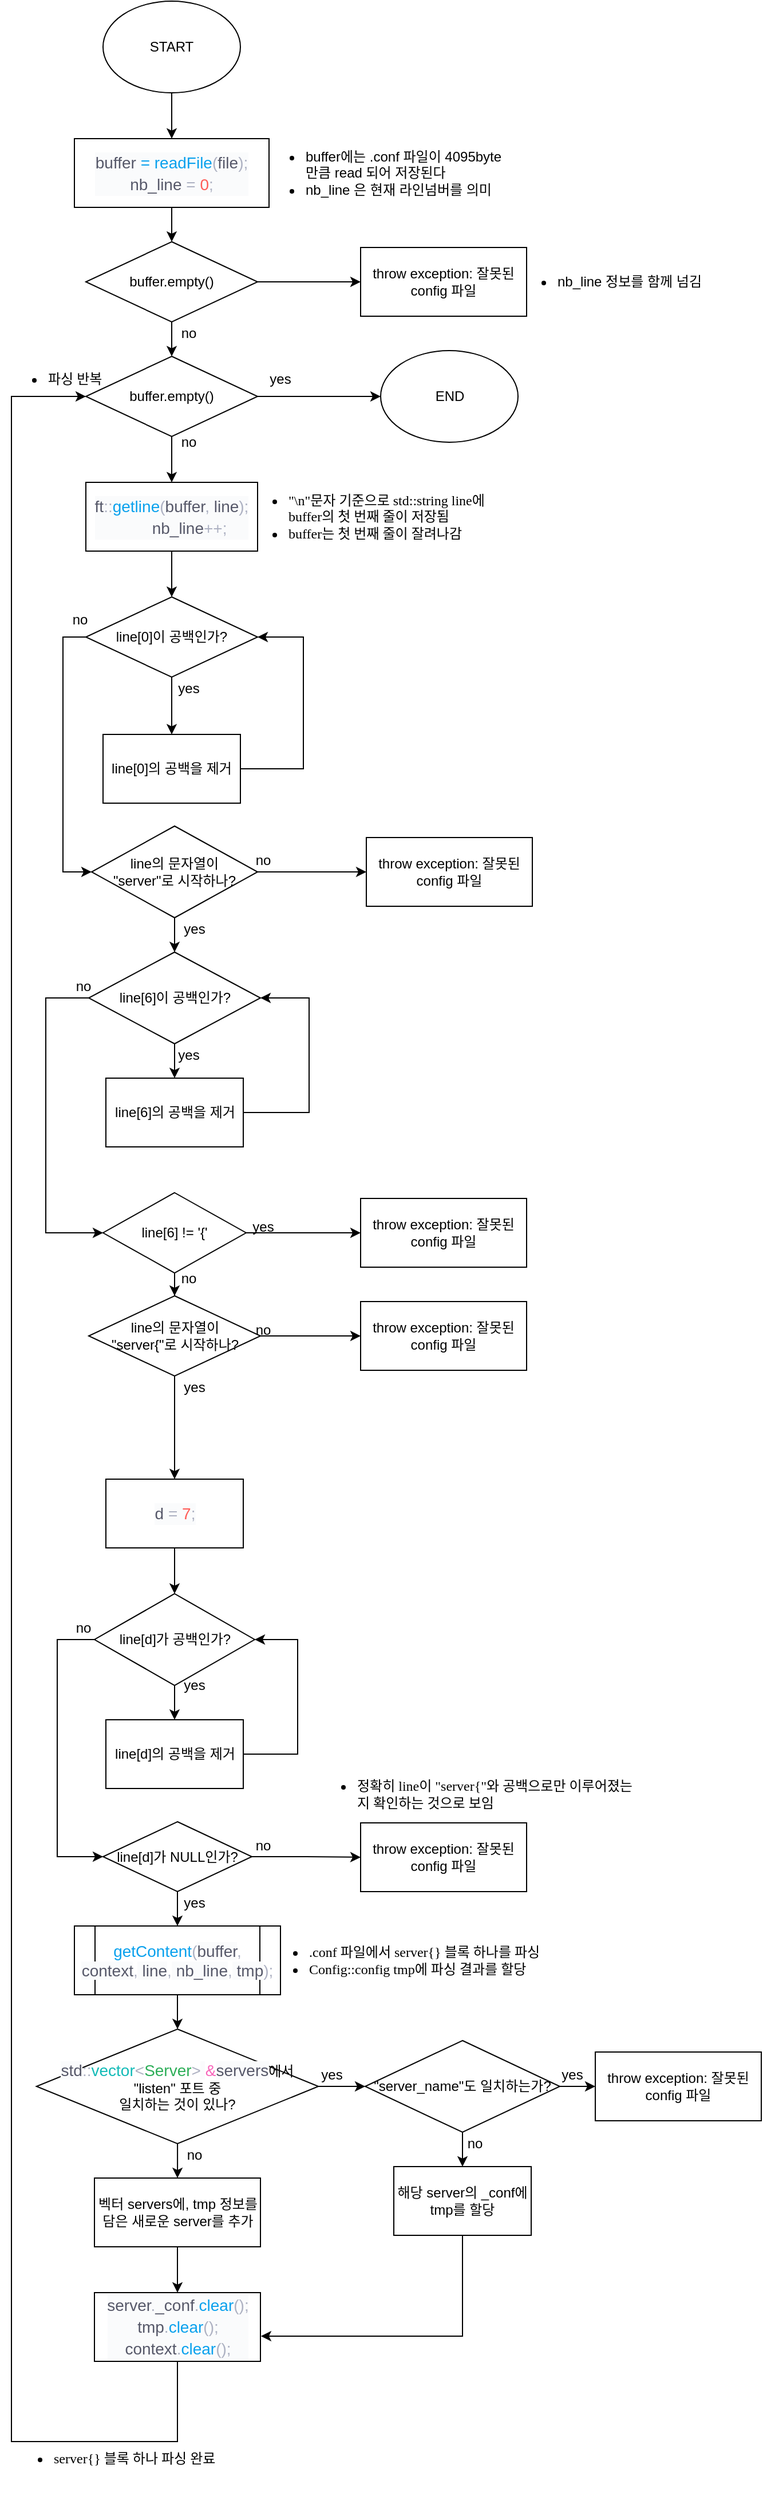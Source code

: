<mxfile version="14.5.7" type="github">
  <diagram id="P94FQoILM087UZ30ZA-V" name="Page-1">
    <mxGraphModel dx="945" dy="774" grid="1" gridSize="10" guides="1" tooltips="1" connect="1" arrows="1" fold="1" page="1" pageScale="1" pageWidth="827" pageHeight="1169" math="0" shadow="0">
      <root>
        <mxCell id="0" />
        <mxCell id="1" parent="0" />
        <mxCell id="13hCxG7cCII5tz9myrVL-3" value="" style="edgeStyle=orthogonalEdgeStyle;rounded=0;orthogonalLoop=1;jettySize=auto;html=1;" parent="1" source="13hCxG7cCII5tz9myrVL-1" target="13hCxG7cCII5tz9myrVL-2" edge="1">
          <mxGeometry relative="1" as="geometry" />
        </mxCell>
        <mxCell id="13hCxG7cCII5tz9myrVL-1" value="START" style="ellipse;whiteSpace=wrap;html=1;" parent="1" vertex="1">
          <mxGeometry x="95" y="10" width="120" height="80" as="geometry" />
        </mxCell>
        <mxCell id="13hCxG7cCII5tz9myrVL-8" value="" style="edgeStyle=orthogonalEdgeStyle;rounded=0;orthogonalLoop=1;jettySize=auto;html=1;entryX=0.5;entryY=0;entryDx=0;entryDy=0;" parent="1" source="13hCxG7cCII5tz9myrVL-2" target="NsCcuSabks8nJYObxPIR-5" edge="1">
          <mxGeometry relative="1" as="geometry" />
        </mxCell>
        <mxCell id="13hCxG7cCII5tz9myrVL-2" value="&lt;div style=&quot;color: rgb(86 , 88 , 105) ; background-color: rgb(250 , 251 , 252) ; font-size: 14px ; line-height: 19px&quot;&gt;&lt;div&gt;buffer&amp;nbsp;&lt;span style=&quot;color: #09a1ed&quot;&gt;=&lt;/span&gt;&amp;nbsp;&lt;span style=&quot;color: #09a1ed&quot;&gt;readFile&lt;/span&gt;&lt;span style=&quot;color: #adb1c2&quot;&gt;(&lt;/span&gt;file&lt;span style=&quot;color: #adb1c2&quot;&gt;);&lt;/span&gt;&lt;/div&gt;&lt;div&gt;nb_line&amp;nbsp;&lt;span style=&quot;color: #adb1c2&quot;&gt;=&lt;/span&gt;&amp;nbsp;&lt;span style=&quot;color: #ff5c57&quot;&gt;0&lt;/span&gt;&lt;span style=&quot;color: #adb1c2&quot;&gt;;&lt;/span&gt;&lt;/div&gt;&lt;/div&gt;" style="rounded=0;whiteSpace=wrap;html=1;align=center;" parent="1" vertex="1">
          <mxGeometry x="70" y="130" width="170" height="60" as="geometry" />
        </mxCell>
        <mxCell id="13hCxG7cCII5tz9myrVL-4" value="&lt;div&gt;&lt;ul&gt;&lt;li&gt;&lt;span style=&quot;font-family: &amp;#34;helvetica&amp;#34;&quot;&gt;buffer에는 .conf 파일이 4095byte만큼 read 되어 저장된다&lt;/span&gt;&lt;/li&gt;&lt;li&gt;&lt;span style=&quot;font-family: &amp;#34;helvetica&amp;#34;&quot;&gt;nb_line 은 현재 라인넘버를 의미&lt;/span&gt;&lt;/li&gt;&lt;/ul&gt;&lt;/div&gt;" style="text;html=1;strokeColor=none;fillColor=none;align=left;verticalAlign=middle;whiteSpace=wrap;rounded=0;" parent="1" vertex="1">
          <mxGeometry x="230" y="125" width="220" height="70" as="geometry" />
        </mxCell>
        <mxCell id="13hCxG7cCII5tz9myrVL-10" value="" style="edgeStyle=orthogonalEdgeStyle;rounded=0;orthogonalLoop=1;jettySize=auto;html=1;entryX=0;entryY=0.5;entryDx=0;entryDy=0;" parent="1" source="13hCxG7cCII5tz9myrVL-7" target="NsCcuSabks8nJYObxPIR-3" edge="1">
          <mxGeometry relative="1" as="geometry">
            <mxPoint x="330" y="355" as="targetPoint" />
          </mxGeometry>
        </mxCell>
        <mxCell id="13hCxG7cCII5tz9myrVL-25" value="" style="edgeStyle=orthogonalEdgeStyle;rounded=0;orthogonalLoop=1;jettySize=auto;html=1;" parent="1" source="13hCxG7cCII5tz9myrVL-7" target="13hCxG7cCII5tz9myrVL-23" edge="1">
          <mxGeometry relative="1" as="geometry" />
        </mxCell>
        <mxCell id="13hCxG7cCII5tz9myrVL-7" value="buffer.empty()" style="rhombus;whiteSpace=wrap;html=1;rounded=0;align=center;" parent="1" vertex="1">
          <mxGeometry x="80" y="320" width="150" height="70" as="geometry" />
        </mxCell>
        <mxCell id="13hCxG7cCII5tz9myrVL-28" value="" style="edgeStyle=orthogonalEdgeStyle;rounded=0;orthogonalLoop=1;jettySize=auto;html=1;" parent="1" source="13hCxG7cCII5tz9myrVL-23" target="13hCxG7cCII5tz9myrVL-27" edge="1">
          <mxGeometry relative="1" as="geometry" />
        </mxCell>
        <mxCell id="13hCxG7cCII5tz9myrVL-23" value="&lt;div style=&quot;color: rgb(86 , 88 , 105) ; background-color: rgb(250 , 251 , 252) ; font-size: 14px ; line-height: 19px&quot;&gt;&lt;div&gt;ft&lt;span style=&quot;color: #adb1c2&quot;&gt;::&lt;/span&gt;&lt;span style=&quot;color: #09a1ed&quot;&gt;getline&lt;/span&gt;&lt;span style=&quot;color: #adb1c2&quot;&gt;(&lt;/span&gt;buffer&lt;span style=&quot;color: #adb1c2&quot;&gt;,&lt;/span&gt;&amp;nbsp;line&lt;span style=&quot;color: #adb1c2&quot;&gt;);&lt;/span&gt;&lt;/div&gt;&lt;div&gt;&amp;nbsp;&amp;nbsp;&amp;nbsp;&amp;nbsp;&amp;nbsp;&amp;nbsp;&amp;nbsp;&amp;nbsp;nb_line&lt;span style=&quot;color: #adb1c2&quot;&gt;++;&lt;/span&gt;&lt;/div&gt;&lt;/div&gt;" style="rounded=0;whiteSpace=wrap;html=1;" parent="1" vertex="1">
          <mxGeometry x="80" y="430" width="150" height="60" as="geometry" />
        </mxCell>
        <mxCell id="13hCxG7cCII5tz9myrVL-26" value="&lt;ul&gt;&lt;li&gt;&lt;font face=&quot;AppleSDGothicNeoM00, AppleSDGothicNeoM00&quot;&gt;&quot;\n&quot;문자 기준으로 std::string line에 buffer의 첫 번째 줄이 저장됨&lt;/font&gt;&lt;/li&gt;&lt;li&gt;&lt;font face=&quot;AppleSDGothicNeoM00, AppleSDGothicNeoM00&quot;&gt;buffer는 첫 번째 줄이 잘려나감&lt;/font&gt;&lt;/li&gt;&lt;/ul&gt;" style="text;html=1;strokeColor=none;fillColor=none;align=left;verticalAlign=middle;whiteSpace=wrap;rounded=0;" parent="1" vertex="1">
          <mxGeometry x="215" y="425" width="220" height="70" as="geometry" />
        </mxCell>
        <mxCell id="13hCxG7cCII5tz9myrVL-30" value="" style="edgeStyle=orthogonalEdgeStyle;rounded=0;orthogonalLoop=1;jettySize=auto;html=1;" parent="1" source="13hCxG7cCII5tz9myrVL-27" target="13hCxG7cCII5tz9myrVL-29" edge="1">
          <mxGeometry relative="1" as="geometry" />
        </mxCell>
        <mxCell id="13hCxG7cCII5tz9myrVL-32" style="edgeStyle=orthogonalEdgeStyle;rounded=0;orthogonalLoop=1;jettySize=auto;html=1;entryX=0;entryY=0.5;entryDx=0;entryDy=0;" parent="1" source="13hCxG7cCII5tz9myrVL-27" target="13hCxG7cCII5tz9myrVL-41" edge="1">
          <mxGeometry relative="1" as="geometry">
            <mxPoint x="95" y="770" as="targetPoint" />
            <Array as="points">
              <mxPoint x="60" y="565" />
              <mxPoint x="60" y="770" />
            </Array>
          </mxGeometry>
        </mxCell>
        <mxCell id="13hCxG7cCII5tz9myrVL-27" value="line[0]이 공백인가?" style="rhombus;whiteSpace=wrap;html=1;rounded=0;" parent="1" vertex="1">
          <mxGeometry x="80" y="530" width="150" height="70" as="geometry" />
        </mxCell>
        <mxCell id="13hCxG7cCII5tz9myrVL-31" style="edgeStyle=orthogonalEdgeStyle;rounded=0;orthogonalLoop=1;jettySize=auto;html=1;entryX=1;entryY=0.5;entryDx=0;entryDy=0;" parent="1" source="13hCxG7cCII5tz9myrVL-29" target="13hCxG7cCII5tz9myrVL-27" edge="1">
          <mxGeometry relative="1" as="geometry">
            <mxPoint x="385" y="620" as="targetPoint" />
            <Array as="points">
              <mxPoint x="270" y="680" />
              <mxPoint x="270" y="565" />
            </Array>
          </mxGeometry>
        </mxCell>
        <mxCell id="13hCxG7cCII5tz9myrVL-29" value="line[0]의 공백을 제거" style="whiteSpace=wrap;html=1;rounded=0;" parent="1" vertex="1">
          <mxGeometry x="95" y="650" width="120" height="60" as="geometry" />
        </mxCell>
        <mxCell id="13hCxG7cCII5tz9myrVL-35" value="yes" style="text;html=1;strokeColor=none;fillColor=none;align=center;verticalAlign=middle;whiteSpace=wrap;rounded=0;" parent="1" vertex="1">
          <mxGeometry x="150" y="600" width="40" height="20" as="geometry" />
        </mxCell>
        <mxCell id="13hCxG7cCII5tz9myrVL-36" value="yes" style="text;html=1;strokeColor=none;fillColor=none;align=center;verticalAlign=middle;whiteSpace=wrap;rounded=0;" parent="1" vertex="1">
          <mxGeometry x="230" y="330" width="40" height="20" as="geometry" />
        </mxCell>
        <mxCell id="13hCxG7cCII5tz9myrVL-37" value="no" style="text;html=1;strokeColor=none;fillColor=none;align=center;verticalAlign=middle;whiteSpace=wrap;rounded=0;" parent="1" vertex="1">
          <mxGeometry x="150" y="385" width="40" height="20" as="geometry" />
        </mxCell>
        <mxCell id="13hCxG7cCII5tz9myrVL-38" value="no" style="text;html=1;strokeColor=none;fillColor=none;align=center;verticalAlign=middle;whiteSpace=wrap;rounded=0;" parent="1" vertex="1">
          <mxGeometry x="55" y="540" width="40" height="20" as="geometry" />
        </mxCell>
        <mxCell id="13hCxG7cCII5tz9myrVL-50" value="" style="edgeStyle=orthogonalEdgeStyle;rounded=0;orthogonalLoop=1;jettySize=auto;html=1;" parent="1" source="13hCxG7cCII5tz9myrVL-40" target="13hCxG7cCII5tz9myrVL-49" edge="1">
          <mxGeometry relative="1" as="geometry" />
        </mxCell>
        <mxCell id="13hCxG7cCII5tz9myrVL-53" style="edgeStyle=orthogonalEdgeStyle;rounded=0;orthogonalLoop=1;jettySize=auto;html=1;entryX=0;entryY=0.5;entryDx=0;entryDy=0;" parent="1" source="13hCxG7cCII5tz9myrVL-40" target="13hCxG7cCII5tz9myrVL-48" edge="1">
          <mxGeometry relative="1" as="geometry">
            <mxPoint x="157.5" y="1030" as="targetPoint" />
            <Array as="points">
              <mxPoint x="45" y="880" />
              <mxPoint x="45" y="1085" />
            </Array>
          </mxGeometry>
        </mxCell>
        <mxCell id="13hCxG7cCII5tz9myrVL-40" value="line[6]이 공백인가?" style="rhombus;whiteSpace=wrap;html=1;" parent="1" vertex="1">
          <mxGeometry x="82.5" y="840" width="150" height="80" as="geometry" />
        </mxCell>
        <mxCell id="13hCxG7cCII5tz9myrVL-44" value="" style="edgeStyle=orthogonalEdgeStyle;rounded=0;orthogonalLoop=1;jettySize=auto;html=1;" parent="1" source="13hCxG7cCII5tz9myrVL-41" target="13hCxG7cCII5tz9myrVL-43" edge="1">
          <mxGeometry relative="1" as="geometry" />
        </mxCell>
        <mxCell id="13hCxG7cCII5tz9myrVL-47" value="" style="edgeStyle=orthogonalEdgeStyle;rounded=0;orthogonalLoop=1;jettySize=auto;html=1;" parent="1" source="13hCxG7cCII5tz9myrVL-41" target="13hCxG7cCII5tz9myrVL-40" edge="1">
          <mxGeometry relative="1" as="geometry" />
        </mxCell>
        <mxCell id="13hCxG7cCII5tz9myrVL-41" value="line의 문자열이&lt;br&gt;&quot;server&quot;로 시작하나?" style="rhombus;whiteSpace=wrap;html=1;" parent="1" vertex="1">
          <mxGeometry x="85" y="730" width="145" height="80" as="geometry" />
        </mxCell>
        <mxCell id="13hCxG7cCII5tz9myrVL-43" value="&lt;div&gt;&lt;span style=&quot;font-family: &amp;#34;helvetica&amp;#34;&quot;&gt;throw exception: 잘못된 config 파일&lt;/span&gt;&lt;/div&gt;" style="whiteSpace=wrap;html=1;rounded=0;align=center;" parent="1" vertex="1">
          <mxGeometry x="325" y="740" width="145" height="60" as="geometry" />
        </mxCell>
        <mxCell id="13hCxG7cCII5tz9myrVL-45" value="no" style="text;html=1;strokeColor=none;fillColor=none;align=center;verticalAlign=middle;whiteSpace=wrap;rounded=0;" parent="1" vertex="1">
          <mxGeometry x="215" y="750" width="40" height="20" as="geometry" />
        </mxCell>
        <mxCell id="13hCxG7cCII5tz9myrVL-56" value="" style="edgeStyle=orthogonalEdgeStyle;rounded=0;orthogonalLoop=1;jettySize=auto;html=1;" parent="1" source="13hCxG7cCII5tz9myrVL-48" target="13hCxG7cCII5tz9myrVL-55" edge="1">
          <mxGeometry relative="1" as="geometry" />
        </mxCell>
        <mxCell id="13hCxG7cCII5tz9myrVL-60" value="" style="edgeStyle=orthogonalEdgeStyle;rounded=0;orthogonalLoop=1;jettySize=auto;html=1;" parent="1" source="13hCxG7cCII5tz9myrVL-48" target="13hCxG7cCII5tz9myrVL-59" edge="1">
          <mxGeometry relative="1" as="geometry" />
        </mxCell>
        <mxCell id="13hCxG7cCII5tz9myrVL-48" value="line[6] != &#39;{&#39;" style="rhombus;whiteSpace=wrap;html=1;" parent="1" vertex="1">
          <mxGeometry x="95" y="1050" width="125" height="70" as="geometry" />
        </mxCell>
        <mxCell id="13hCxG7cCII5tz9myrVL-52" value="" style="edgeStyle=orthogonalEdgeStyle;rounded=0;orthogonalLoop=1;jettySize=auto;html=1;entryX=1;entryY=0.5;entryDx=0;entryDy=0;" parent="1" source="13hCxG7cCII5tz9myrVL-49" target="13hCxG7cCII5tz9myrVL-40" edge="1">
          <mxGeometry relative="1" as="geometry">
            <Array as="points">
              <mxPoint x="275" y="980" />
              <mxPoint x="275" y="880" />
            </Array>
          </mxGeometry>
        </mxCell>
        <mxCell id="13hCxG7cCII5tz9myrVL-49" value="line[6]의 공백을 제거" style="whiteSpace=wrap;html=1;rounded=0;" parent="1" vertex="1">
          <mxGeometry x="97.5" y="950" width="120" height="60" as="geometry" />
        </mxCell>
        <mxCell id="13hCxG7cCII5tz9myrVL-51" value="yes" style="text;html=1;strokeColor=none;fillColor=none;align=center;verticalAlign=middle;whiteSpace=wrap;rounded=0;" parent="1" vertex="1">
          <mxGeometry x="150" y="920" width="40" height="20" as="geometry" />
        </mxCell>
        <mxCell id="13hCxG7cCII5tz9myrVL-54" value="no" style="text;html=1;strokeColor=none;fillColor=none;align=center;verticalAlign=middle;whiteSpace=wrap;rounded=0;" parent="1" vertex="1">
          <mxGeometry x="57.5" y="860" width="40" height="20" as="geometry" />
        </mxCell>
        <mxCell id="13hCxG7cCII5tz9myrVL-55" value="&lt;div&gt;&lt;span style=&quot;font-family: &amp;#34;helvetica&amp;#34;&quot;&gt;throw exception: 잘못된 config 파일&lt;/span&gt;&lt;/div&gt;" style="whiteSpace=wrap;html=1;rounded=0;align=center;" parent="1" vertex="1">
          <mxGeometry x="320" y="1055" width="145" height="60" as="geometry" />
        </mxCell>
        <mxCell id="13hCxG7cCII5tz9myrVL-57" value="yes" style="text;html=1;strokeColor=none;fillColor=none;align=center;verticalAlign=middle;whiteSpace=wrap;rounded=0;" parent="1" vertex="1">
          <mxGeometry x="215" y="1070" width="40" height="20" as="geometry" />
        </mxCell>
        <mxCell id="13hCxG7cCII5tz9myrVL-58" value="&lt;ul&gt;&lt;li&gt;&lt;font face=&quot;AppleSDGothicNeoM00, helvetica&quot;&gt;nb_line 정보를 함께 넘김&lt;/font&gt;&lt;/li&gt;&lt;/ul&gt;" style="text;html=1;strokeColor=none;fillColor=none;align=left;verticalAlign=middle;whiteSpace=wrap;rounded=0;" parent="1" vertex="1">
          <mxGeometry x="450" y="220" width="220" height="70" as="geometry" />
        </mxCell>
        <mxCell id="13hCxG7cCII5tz9myrVL-63" value="" style="edgeStyle=orthogonalEdgeStyle;rounded=0;orthogonalLoop=1;jettySize=auto;html=1;" parent="1" source="13hCxG7cCII5tz9myrVL-59" target="13hCxG7cCII5tz9myrVL-62" edge="1">
          <mxGeometry relative="1" as="geometry" />
        </mxCell>
        <mxCell id="13hCxG7cCII5tz9myrVL-67" value="" style="edgeStyle=orthogonalEdgeStyle;rounded=0;orthogonalLoop=1;jettySize=auto;html=1;" parent="1" source="13hCxG7cCII5tz9myrVL-59" target="13hCxG7cCII5tz9myrVL-66" edge="1">
          <mxGeometry relative="1" as="geometry" />
        </mxCell>
        <mxCell id="13hCxG7cCII5tz9myrVL-59" value="line의 문자열이&lt;br&gt;&quot;server{&quot;로 시작하나?" style="rhombus;whiteSpace=wrap;html=1;" parent="1" vertex="1">
          <mxGeometry x="82.5" y="1140" width="150" height="70" as="geometry" />
        </mxCell>
        <mxCell id="13hCxG7cCII5tz9myrVL-61" value="no" style="text;html=1;strokeColor=none;fillColor=none;align=center;verticalAlign=middle;whiteSpace=wrap;rounded=0;" parent="1" vertex="1">
          <mxGeometry x="150" y="1115" width="40" height="20" as="geometry" />
        </mxCell>
        <mxCell id="13hCxG7cCII5tz9myrVL-62" value="&lt;div&gt;&lt;span style=&quot;font-family: &amp;#34;helvetica&amp;#34;&quot;&gt;throw exception: 잘못된 config 파일&lt;/span&gt;&lt;/div&gt;" style="whiteSpace=wrap;html=1;rounded=0;align=center;" parent="1" vertex="1">
          <mxGeometry x="320" y="1145" width="145" height="60" as="geometry" />
        </mxCell>
        <mxCell id="13hCxG7cCII5tz9myrVL-64" value="yes" style="text;html=1;strokeColor=none;fillColor=none;align=center;verticalAlign=middle;whiteSpace=wrap;rounded=0;" parent="1" vertex="1">
          <mxGeometry x="155" y="1210" width="40" height="20" as="geometry" />
        </mxCell>
        <mxCell id="13hCxG7cCII5tz9myrVL-65" value="no" style="text;html=1;strokeColor=none;fillColor=none;align=center;verticalAlign=middle;whiteSpace=wrap;rounded=0;" parent="1" vertex="1">
          <mxGeometry x="215" y="1160" width="40" height="20" as="geometry" />
        </mxCell>
        <mxCell id="13hCxG7cCII5tz9myrVL-70" value="" style="edgeStyle=orthogonalEdgeStyle;rounded=0;orthogonalLoop=1;jettySize=auto;html=1;" parent="1" source="13hCxG7cCII5tz9myrVL-66" target="13hCxG7cCII5tz9myrVL-69" edge="1">
          <mxGeometry relative="1" as="geometry" />
        </mxCell>
        <mxCell id="13hCxG7cCII5tz9myrVL-66" value="&lt;div style=&quot;color: rgb(86 , 88 , 105) ; background-color: rgb(250 , 251 , 252) ; font-size: 14px ; line-height: 19px&quot;&gt;d&amp;nbsp;&lt;span style=&quot;color: #adb1c2&quot;&gt;=&lt;/span&gt;&amp;nbsp;&lt;span style=&quot;color: #ff5c57&quot;&gt;7&lt;/span&gt;&lt;span style=&quot;color: #adb1c2&quot;&gt;;&lt;/span&gt;&lt;/div&gt;" style="whiteSpace=wrap;html=1;" parent="1" vertex="1">
          <mxGeometry x="97.5" y="1300" width="120" height="60" as="geometry" />
        </mxCell>
        <mxCell id="13hCxG7cCII5tz9myrVL-68" style="edgeStyle=orthogonalEdgeStyle;rounded=0;orthogonalLoop=1;jettySize=auto;html=1;exitX=0.5;exitY=1;exitDx=0;exitDy=0;" parent="1" source="13hCxG7cCII5tz9myrVL-66" target="13hCxG7cCII5tz9myrVL-66" edge="1">
          <mxGeometry relative="1" as="geometry" />
        </mxCell>
        <mxCell id="13hCxG7cCII5tz9myrVL-72" value="" style="edgeStyle=orthogonalEdgeStyle;rounded=0;orthogonalLoop=1;jettySize=auto;html=1;" parent="1" source="13hCxG7cCII5tz9myrVL-69" target="13hCxG7cCII5tz9myrVL-71" edge="1">
          <mxGeometry relative="1" as="geometry" />
        </mxCell>
        <mxCell id="13hCxG7cCII5tz9myrVL-75" value="" style="edgeStyle=orthogonalEdgeStyle;rounded=0;orthogonalLoop=1;jettySize=auto;html=1;entryX=0;entryY=0.5;entryDx=0;entryDy=0;" parent="1" source="13hCxG7cCII5tz9myrVL-69" target="13hCxG7cCII5tz9myrVL-78" edge="1">
          <mxGeometry relative="1" as="geometry">
            <mxPoint x="97.5" y="1630" as="targetPoint" />
            <Array as="points">
              <mxPoint x="55" y="1440" />
              <mxPoint x="55" y="1630" />
            </Array>
          </mxGeometry>
        </mxCell>
        <mxCell id="13hCxG7cCII5tz9myrVL-69" value="line[d]가 공백인가?" style="rhombus;whiteSpace=wrap;html=1;" parent="1" vertex="1">
          <mxGeometry x="87.5" y="1400" width="140" height="80" as="geometry" />
        </mxCell>
        <mxCell id="13hCxG7cCII5tz9myrVL-73" style="edgeStyle=orthogonalEdgeStyle;rounded=0;orthogonalLoop=1;jettySize=auto;html=1;entryX=1;entryY=0.5;entryDx=0;entryDy=0;" parent="1" source="13hCxG7cCII5tz9myrVL-71" target="13hCxG7cCII5tz9myrVL-69" edge="1">
          <mxGeometry relative="1" as="geometry">
            <Array as="points">
              <mxPoint x="265" y="1540" />
              <mxPoint x="265" y="1440" />
            </Array>
          </mxGeometry>
        </mxCell>
        <mxCell id="13hCxG7cCII5tz9myrVL-71" value="&lt;span&gt;line[d]의 공백을 제거&lt;/span&gt;" style="whiteSpace=wrap;html=1;" parent="1" vertex="1">
          <mxGeometry x="97.5" y="1510" width="120" height="60" as="geometry" />
        </mxCell>
        <mxCell id="13hCxG7cCII5tz9myrVL-76" value="yes" style="text;html=1;strokeColor=none;fillColor=none;align=center;verticalAlign=middle;whiteSpace=wrap;rounded=0;" parent="1" vertex="1">
          <mxGeometry x="155" y="1470" width="40" height="20" as="geometry" />
        </mxCell>
        <mxCell id="13hCxG7cCII5tz9myrVL-77" value="no" style="text;html=1;strokeColor=none;fillColor=none;align=center;verticalAlign=middle;whiteSpace=wrap;rounded=0;" parent="1" vertex="1">
          <mxGeometry x="57.5" y="1420" width="40" height="20" as="geometry" />
        </mxCell>
        <mxCell id="13hCxG7cCII5tz9myrVL-80" value="" style="edgeStyle=orthogonalEdgeStyle;rounded=0;orthogonalLoop=1;jettySize=auto;html=1;entryX=0;entryY=0.5;entryDx=0;entryDy=0;" parent="1" source="13hCxG7cCII5tz9myrVL-78" target="13hCxG7cCII5tz9myrVL-81" edge="1">
          <mxGeometry relative="1" as="geometry">
            <mxPoint x="310" y="1630" as="targetPoint" />
          </mxGeometry>
        </mxCell>
        <mxCell id="13hCxG7cCII5tz9myrVL-84" value="" style="edgeStyle=orthogonalEdgeStyle;rounded=0;orthogonalLoop=1;jettySize=auto;html=1;entryX=0.5;entryY=0;entryDx=0;entryDy=0;" parent="1" source="13hCxG7cCII5tz9myrVL-78" target="13hCxG7cCII5tz9myrVL-109" edge="1">
          <mxGeometry relative="1" as="geometry">
            <mxPoint x="160" y="1690" as="targetPoint" />
          </mxGeometry>
        </mxCell>
        <mxCell id="13hCxG7cCII5tz9myrVL-78" value="line[d]가 NULL인가?" style="rhombus;whiteSpace=wrap;html=1;" parent="1" vertex="1">
          <mxGeometry x="95" y="1599" width="130" height="61" as="geometry" />
        </mxCell>
        <mxCell id="13hCxG7cCII5tz9myrVL-81" value="&lt;div&gt;&lt;span style=&quot;font-family: &amp;#34;helvetica&amp;#34;&quot;&gt;throw exception: 잘못된 config 파일&lt;/span&gt;&lt;/div&gt;" style="whiteSpace=wrap;html=1;rounded=0;align=center;" parent="1" vertex="1">
          <mxGeometry x="320" y="1600" width="145" height="60" as="geometry" />
        </mxCell>
        <mxCell id="13hCxG7cCII5tz9myrVL-82" value="no" style="text;html=1;strokeColor=none;fillColor=none;align=center;verticalAlign=middle;whiteSpace=wrap;rounded=0;" parent="1" vertex="1">
          <mxGeometry x="215" y="1610" width="40" height="20" as="geometry" />
        </mxCell>
        <mxCell id="13hCxG7cCII5tz9myrVL-98" value="" style="edgeStyle=orthogonalEdgeStyle;rounded=0;orthogonalLoop=1;jettySize=auto;html=1;" parent="1" source="13hCxG7cCII5tz9myrVL-87" target="13hCxG7cCII5tz9myrVL-99" edge="1">
          <mxGeometry relative="1" as="geometry">
            <mxPoint x="158" y="1940" as="targetPoint" />
          </mxGeometry>
        </mxCell>
        <mxCell id="13hCxG7cCII5tz9myrVL-106" value="" style="edgeStyle=orthogonalEdgeStyle;rounded=0;orthogonalLoop=1;jettySize=auto;html=1;" parent="1" source="13hCxG7cCII5tz9myrVL-87" target="13hCxG7cCII5tz9myrVL-89" edge="1">
          <mxGeometry relative="1" as="geometry" />
        </mxCell>
        <mxCell id="13hCxG7cCII5tz9myrVL-87" value="&lt;span style=&quot;background-color: rgb(250 , 251 , 252) ; color: rgb(86 , 88 , 105) ; font-size: 14px ; font-family: &amp;#34;helvetica&amp;#34;&quot;&gt;std&lt;/span&gt;&lt;span style=&quot;font-size: 14px ; font-family: &amp;#34;helvetica&amp;#34; ; color: rgb(173 , 177 , 194)&quot;&gt;::&lt;/span&gt;&lt;span style=&quot;font-size: 14px ; font-family: &amp;#34;helvetica&amp;#34; ; color: rgb(19 , 187 , 183)&quot;&gt;vector&lt;/span&gt;&lt;span style=&quot;font-size: 14px ; font-family: &amp;#34;helvetica&amp;#34; ; color: rgb(173 , 177 , 194)&quot;&gt;&amp;lt;&lt;/span&gt;&lt;span style=&quot;font-size: 14px ; font-family: &amp;#34;helvetica&amp;#34; ; color: rgb(45 , 174 , 88)&quot;&gt;Server&lt;/span&gt;&lt;span style=&quot;font-size: 14px ; font-family: &amp;#34;helvetica&amp;#34; ; color: rgb(173 , 177 , 194)&quot;&gt;&amp;gt;&lt;/span&gt;&lt;span style=&quot;background-color: rgb(250 , 251 , 252) ; color: rgb(86 , 88 , 105) ; font-size: 14px ; font-family: &amp;#34;helvetica&amp;#34;&quot;&gt;&amp;nbsp;&lt;/span&gt;&lt;span style=&quot;font-size: 14px ; font-family: &amp;#34;helvetica&amp;#34; ; color: rgb(247 , 103 , 187)&quot;&gt;&amp;amp;&lt;/span&gt;&lt;span style=&quot;background-color: rgb(250 , 251 , 252) ; color: rgb(86 , 88 , 105) ; font-size: 14px ; font-family: &amp;#34;helvetica&amp;#34;&quot;&gt;servers&lt;/span&gt;&lt;span style=&quot;text-align: left&quot;&gt;에서&lt;/span&gt;&lt;br&gt;&quot;listen&quot; 포트 중&lt;br&gt;일치하는 것이 있나?" style="rhombus;whiteSpace=wrap;html=1;align=center;" parent="1" vertex="1">
          <mxGeometry x="36.88" y="1780" width="246.25" height="100" as="geometry" />
        </mxCell>
        <mxCell id="13hCxG7cCII5tz9myrVL-92" value="" style="edgeStyle=orthogonalEdgeStyle;rounded=0;orthogonalLoop=1;jettySize=auto;html=1;" parent="1" source="13hCxG7cCII5tz9myrVL-89" target="13hCxG7cCII5tz9myrVL-91" edge="1">
          <mxGeometry relative="1" as="geometry" />
        </mxCell>
        <mxCell id="13hCxG7cCII5tz9myrVL-89" value="벡터 servers에, tmp 정보를 담은 새로운 server를 추가" style="whiteSpace=wrap;html=1;" parent="1" vertex="1">
          <mxGeometry x="87.51" y="1910" width="145" height="60" as="geometry" />
        </mxCell>
        <mxCell id="13hCxG7cCII5tz9myrVL-115" style="edgeStyle=orthogonalEdgeStyle;rounded=0;orthogonalLoop=1;jettySize=auto;html=1;entryX=0;entryY=0.5;entryDx=0;entryDy=0;exitX=0.5;exitY=1;exitDx=0;exitDy=0;" parent="1" source="13hCxG7cCII5tz9myrVL-91" target="13hCxG7cCII5tz9myrVL-7" edge="1">
          <mxGeometry relative="1" as="geometry">
            <mxPoint x="15" y="290" as="targetPoint" />
            <Array as="points">
              <mxPoint x="160" y="2140" />
              <mxPoint x="15" y="2140" />
              <mxPoint x="15" y="355" />
            </Array>
          </mxGeometry>
        </mxCell>
        <mxCell id="13hCxG7cCII5tz9myrVL-91" value="&lt;div style=&quot;color: rgb(86 , 88 , 105) ; background-color: rgb(250 , 251 , 252) ; font-size: 14px ; line-height: 19px&quot;&gt;&lt;div&gt;server&lt;span style=&quot;color: #adb1c2&quot;&gt;.&lt;/span&gt;_conf&lt;span style=&quot;color: #adb1c2&quot;&gt;.&lt;/span&gt;&lt;span style=&quot;color: #09a1ed&quot;&gt;clear&lt;/span&gt;&lt;span style=&quot;color: #adb1c2&quot;&gt;();&lt;/span&gt;&lt;/div&gt;&lt;div&gt;&lt;span style=&quot;font-family: &amp;#34;helvetica&amp;#34;&quot;&gt;tmp&lt;/span&gt;&lt;span style=&quot;font-family: &amp;#34;helvetica&amp;#34; ; color: rgb(173 , 177 , 194)&quot;&gt;.&lt;/span&gt;&lt;span style=&quot;font-family: &amp;#34;helvetica&amp;#34; ; color: rgb(9 , 161 , 237)&quot;&gt;clear&lt;/span&gt;&lt;span style=&quot;font-family: &amp;#34;helvetica&amp;#34; ; color: rgb(173 , 177 , 194)&quot;&gt;();&lt;/span&gt;&lt;/div&gt;&lt;div&gt;&lt;span style=&quot;font-family: &amp;#34;helvetica&amp;#34;&quot;&gt;context&lt;/span&gt;&lt;span style=&quot;font-family: &amp;#34;helvetica&amp;#34; ; color: rgb(173 , 177 , 194)&quot;&gt;.&lt;/span&gt;&lt;span style=&quot;font-family: &amp;#34;helvetica&amp;#34; ; color: rgb(9 , 161 , 237)&quot;&gt;clear&lt;/span&gt;&lt;span style=&quot;font-family: &amp;#34;helvetica&amp;#34; ; color: rgb(173 , 177 , 194)&quot;&gt;();&lt;/span&gt;&lt;/div&gt;&lt;/div&gt;" style="whiteSpace=wrap;html=1;" parent="1" vertex="1">
          <mxGeometry x="87.5" y="2010" width="145" height="60" as="geometry" />
        </mxCell>
        <mxCell id="13hCxG7cCII5tz9myrVL-94" value="no" style="text;html=1;strokeColor=none;fillColor=none;align=center;verticalAlign=middle;whiteSpace=wrap;rounded=0;" parent="1" vertex="1">
          <mxGeometry x="155" y="1880" width="40" height="20" as="geometry" />
        </mxCell>
        <mxCell id="13hCxG7cCII5tz9myrVL-95" value="yes" style="text;html=1;strokeColor=none;fillColor=none;align=center;verticalAlign=middle;whiteSpace=wrap;rounded=0;" parent="1" vertex="1">
          <mxGeometry x="275" y="1810" width="40" height="20" as="geometry" />
        </mxCell>
        <mxCell id="13hCxG7cCII5tz9myrVL-101" value="" style="edgeStyle=orthogonalEdgeStyle;rounded=0;orthogonalLoop=1;jettySize=auto;html=1;" parent="1" source="13hCxG7cCII5tz9myrVL-99" target="13hCxG7cCII5tz9myrVL-100" edge="1">
          <mxGeometry relative="1" as="geometry" />
        </mxCell>
        <mxCell id="13hCxG7cCII5tz9myrVL-104" value="" style="edgeStyle=orthogonalEdgeStyle;rounded=0;orthogonalLoop=1;jettySize=auto;html=1;" parent="1" source="13hCxG7cCII5tz9myrVL-99" target="13hCxG7cCII5tz9myrVL-103" edge="1">
          <mxGeometry relative="1" as="geometry" />
        </mxCell>
        <mxCell id="13hCxG7cCII5tz9myrVL-99" value="&quot;server_name&quot;도 일치하는가?" style="rhombus;whiteSpace=wrap;html=1;" parent="1" vertex="1">
          <mxGeometry x="324" y="1790" width="170" height="80" as="geometry" />
        </mxCell>
        <mxCell id="13hCxG7cCII5tz9myrVL-100" value="&lt;div&gt;&lt;span style=&quot;font-family: &amp;#34;helvetica&amp;#34;&quot;&gt;throw exception: 잘못된 config 파일&lt;/span&gt;&lt;/div&gt;" style="whiteSpace=wrap;html=1;rounded=0;align=center;" parent="1" vertex="1">
          <mxGeometry x="525" y="1800" width="145" height="60" as="geometry" />
        </mxCell>
        <mxCell id="13hCxG7cCII5tz9myrVL-102" value="yes" style="text;html=1;strokeColor=none;fillColor=none;align=center;verticalAlign=middle;whiteSpace=wrap;rounded=0;" parent="1" vertex="1">
          <mxGeometry x="485" y="1810" width="40" height="20" as="geometry" />
        </mxCell>
        <mxCell id="13hCxG7cCII5tz9myrVL-107" style="edgeStyle=orthogonalEdgeStyle;rounded=0;orthogonalLoop=1;jettySize=auto;html=1;entryX=1.003;entryY=0.633;entryDx=0;entryDy=0;entryPerimeter=0;" parent="1" target="13hCxG7cCII5tz9myrVL-91" edge="1">
          <mxGeometry relative="1" as="geometry">
            <mxPoint x="165" y="2010" as="targetPoint" />
            <mxPoint x="409" y="1920" as="sourcePoint" />
            <Array as="points">
              <mxPoint x="409" y="2048" />
            </Array>
          </mxGeometry>
        </mxCell>
        <mxCell id="13hCxG7cCII5tz9myrVL-103" value="해당 server의 _conf에&lt;br&gt;tmp를 할당" style="whiteSpace=wrap;html=1;" parent="1" vertex="1">
          <mxGeometry x="349" y="1900" width="120" height="60" as="geometry" />
        </mxCell>
        <mxCell id="13hCxG7cCII5tz9myrVL-105" value="no" style="text;html=1;strokeColor=none;fillColor=none;align=center;verticalAlign=middle;whiteSpace=wrap;rounded=0;" parent="1" vertex="1">
          <mxGeometry x="400" y="1870" width="40" height="20" as="geometry" />
        </mxCell>
        <mxCell id="13hCxG7cCII5tz9myrVL-108" style="edgeStyle=orthogonalEdgeStyle;rounded=0;orthogonalLoop=1;jettySize=auto;html=1;exitX=0.5;exitY=1;exitDx=0;exitDy=0;" parent="1" source="13hCxG7cCII5tz9myrVL-94" target="13hCxG7cCII5tz9myrVL-94" edge="1">
          <mxGeometry relative="1" as="geometry" />
        </mxCell>
        <mxCell id="13hCxG7cCII5tz9myrVL-112" value="" style="edgeStyle=orthogonalEdgeStyle;rounded=0;orthogonalLoop=1;jettySize=auto;html=1;" parent="1" source="13hCxG7cCII5tz9myrVL-109" target="13hCxG7cCII5tz9myrVL-87" edge="1">
          <mxGeometry relative="1" as="geometry" />
        </mxCell>
        <mxCell id="13hCxG7cCII5tz9myrVL-109" value="&lt;span style=&quot;font-size: 14px ; font-family: &amp;#34;helvetica&amp;#34; ; color: rgb(9 , 161 , 237)&quot;&gt;getContent&lt;/span&gt;&lt;span style=&quot;font-size: 14px ; font-family: &amp;#34;helvetica&amp;#34; ; color: rgb(173 , 177 , 194)&quot;&gt;(&lt;/span&gt;&lt;span style=&quot;background-color: rgb(250 , 251 , 252) ; color: rgb(86 , 88 , 105) ; font-size: 14px ; font-family: &amp;#34;helvetica&amp;#34;&quot;&gt;buffer&lt;/span&gt;&lt;span style=&quot;font-size: 14px ; font-family: &amp;#34;helvetica&amp;#34; ; color: rgb(173 , 177 , 194)&quot;&gt;,&lt;br&gt;&lt;/span&gt;&lt;span style=&quot;background-color: rgb(250 , 251 , 252) ; color: rgb(86 , 88 , 105) ; font-size: 14px ; font-family: &amp;#34;helvetica&amp;#34;&quot;&gt;context&lt;/span&gt;&lt;span style=&quot;font-size: 14px ; font-family: &amp;#34;helvetica&amp;#34; ; color: rgb(173 , 177 , 194)&quot;&gt;,&lt;/span&gt;&lt;span style=&quot;background-color: rgb(250 , 251 , 252) ; color: rgb(86 , 88 , 105) ; font-size: 14px ; font-family: &amp;#34;helvetica&amp;#34;&quot;&gt;&amp;nbsp;&lt;/span&gt;&lt;span style=&quot;background-color: rgb(250 , 251 , 252) ; color: rgb(86 , 88 , 105) ; font-size: 14px ; font-family: &amp;#34;helvetica&amp;#34;&quot;&gt;line&lt;/span&gt;&lt;span style=&quot;font-size: 14px ; font-family: &amp;#34;helvetica&amp;#34; ; color: rgb(173 , 177 , 194)&quot;&gt;,&lt;/span&gt;&lt;span style=&quot;background-color: rgb(250 , 251 , 252) ; color: rgb(86 , 88 , 105) ; font-size: 14px ; font-family: &amp;#34;helvetica&amp;#34;&quot;&gt;&amp;nbsp;&lt;/span&gt;&lt;span style=&quot;background-color: rgb(250 , 251 , 252) ; color: rgb(86 , 88 , 105) ; font-size: 14px ; font-family: &amp;#34;helvetica&amp;#34;&quot;&gt;nb_line&lt;/span&gt;&lt;span style=&quot;font-size: 14px ; font-family: &amp;#34;helvetica&amp;#34; ; color: rgb(173 , 177 , 194)&quot;&gt;,&lt;/span&gt;&lt;span style=&quot;background-color: rgb(250 , 251 , 252) ; color: rgb(86 , 88 , 105) ; font-size: 14px ; font-family: &amp;#34;helvetica&amp;#34;&quot;&gt;&amp;nbsp;&lt;/span&gt;&lt;span style=&quot;background-color: rgb(250 , 251 , 252) ; color: rgb(86 , 88 , 105) ; font-size: 14px ; font-family: &amp;#34;helvetica&amp;#34;&quot;&gt;tmp&lt;/span&gt;&lt;span style=&quot;font-size: 14px ; font-family: &amp;#34;helvetica&amp;#34; ; color: rgb(173 , 177 , 194)&quot;&gt;);&lt;/span&gt;" style="shape=process;whiteSpace=wrap;html=1;backgroundOutline=1;align=center;" parent="1" vertex="1">
          <mxGeometry x="70" y="1690" width="180" height="60" as="geometry" />
        </mxCell>
        <mxCell id="13hCxG7cCII5tz9myrVL-114" value="&lt;ul&gt;&lt;li&gt;&lt;span style=&quot;font-family: &amp;#34;applesdgothicneom00&amp;#34; , &amp;#34;applesdgothicneom00&amp;#34;&quot;&gt;.conf 파일에서 server{} 블록 하나를 파싱&lt;/span&gt;&lt;br&gt;&lt;/li&gt;&lt;li&gt;&lt;span style=&quot;font-family: &amp;#34;applesdgothicneom00&amp;#34; , &amp;#34;applesdgothicneom00&amp;#34;&quot;&gt;Config::config tmp에 파싱 결과를 할당&lt;/span&gt;&lt;/li&gt;&lt;/ul&gt;" style="text;html=1;strokeColor=none;fillColor=none;align=left;verticalAlign=middle;whiteSpace=wrap;rounded=0;" parent="1" vertex="1">
          <mxGeometry x="232.5" y="1685" width="245" height="70" as="geometry" />
        </mxCell>
        <mxCell id="13hCxG7cCII5tz9myrVL-117" value="&lt;ul&gt;&lt;li&gt;&lt;font face=&quot;AppleSDGothicNeoM00, applesdgothicneom00&quot;&gt;server{} 블록 하나 파싱 완료&lt;/font&gt;&lt;/li&gt;&lt;/ul&gt;" style="text;html=1;strokeColor=none;fillColor=none;align=left;verticalAlign=middle;whiteSpace=wrap;rounded=0;" parent="1" vertex="1">
          <mxGeometry x="10" y="2120" width="245" height="70" as="geometry" />
        </mxCell>
        <mxCell id="a2KQ85Uh5giSHMao5WSL-1" value="yes" style="text;html=1;strokeColor=none;fillColor=none;align=center;verticalAlign=middle;whiteSpace=wrap;rounded=0;" parent="1" vertex="1">
          <mxGeometry x="155" y="1660" width="40" height="20" as="geometry" />
        </mxCell>
        <mxCell id="a2KQ85Uh5giSHMao5WSL-2" value="&lt;ul&gt;&lt;li&gt;&lt;font face=&quot;AppleSDGothicNeoM00, applesdgothicneom00&quot;&gt;정확히 line이 &quot;server{&quot;와 공백으로만 이루어졌는지 확인하는 것으로 보임&lt;/font&gt;&lt;/li&gt;&lt;/ul&gt;" style="text;html=1;strokeColor=none;fillColor=none;align=left;verticalAlign=middle;whiteSpace=wrap;rounded=0;" parent="1" vertex="1">
          <mxGeometry x="275" y="1540" width="290" height="70" as="geometry" />
        </mxCell>
        <mxCell id="NsCcuSabks8nJYObxPIR-1" value="yes" style="text;html=1;strokeColor=none;fillColor=none;align=center;verticalAlign=middle;whiteSpace=wrap;rounded=0;" vertex="1" parent="1">
          <mxGeometry x="155" y="810" width="40" height="20" as="geometry" />
        </mxCell>
        <mxCell id="NsCcuSabks8nJYObxPIR-3" value="END" style="ellipse;whiteSpace=wrap;html=1;" vertex="1" parent="1">
          <mxGeometry x="337.5" y="315" width="120" height="80" as="geometry" />
        </mxCell>
        <mxCell id="NsCcuSabks8nJYObxPIR-6" value="" style="edgeStyle=orthogonalEdgeStyle;rounded=0;orthogonalLoop=1;jettySize=auto;html=1;" edge="1" parent="1" source="NsCcuSabks8nJYObxPIR-5" target="13hCxG7cCII5tz9myrVL-7">
          <mxGeometry relative="1" as="geometry" />
        </mxCell>
        <mxCell id="NsCcuSabks8nJYObxPIR-9" value="" style="edgeStyle=orthogonalEdgeStyle;rounded=0;orthogonalLoop=1;jettySize=auto;html=1;" edge="1" parent="1" source="NsCcuSabks8nJYObxPIR-5" target="NsCcuSabks8nJYObxPIR-8">
          <mxGeometry relative="1" as="geometry" />
        </mxCell>
        <mxCell id="NsCcuSabks8nJYObxPIR-5" value="buffer.empty()" style="rhombus;whiteSpace=wrap;html=1;rounded=0;align=center;" vertex="1" parent="1">
          <mxGeometry x="80" y="220" width="150" height="70" as="geometry" />
        </mxCell>
        <mxCell id="NsCcuSabks8nJYObxPIR-7" value="no" style="text;html=1;strokeColor=none;fillColor=none;align=center;verticalAlign=middle;whiteSpace=wrap;rounded=0;" vertex="1" parent="1">
          <mxGeometry x="150" y="290" width="40" height="20" as="geometry" />
        </mxCell>
        <mxCell id="NsCcuSabks8nJYObxPIR-8" value="&lt;div&gt;&lt;span style=&quot;font-family: &amp;#34;helvetica&amp;#34;&quot;&gt;throw exception: 잘못된 config 파일&lt;/span&gt;&lt;/div&gt;" style="whiteSpace=wrap;html=1;rounded=0;align=center;" vertex="1" parent="1">
          <mxGeometry x="320" y="225" width="145" height="60" as="geometry" />
        </mxCell>
        <mxCell id="NsCcuSabks8nJYObxPIR-10" value="&lt;ul&gt;&lt;li&gt;&lt;font face=&quot;AppleSDGothicNeoM00, AppleSDGothicNeoM00&quot;&gt;파싱 반복&lt;/font&gt;&lt;/li&gt;&lt;/ul&gt;" style="text;html=1;strokeColor=none;fillColor=none;align=left;verticalAlign=middle;whiteSpace=wrap;rounded=0;" vertex="1" parent="1">
          <mxGeometry x="5" y="305" width="92.5" height="70" as="geometry" />
        </mxCell>
      </root>
    </mxGraphModel>
  </diagram>
</mxfile>
